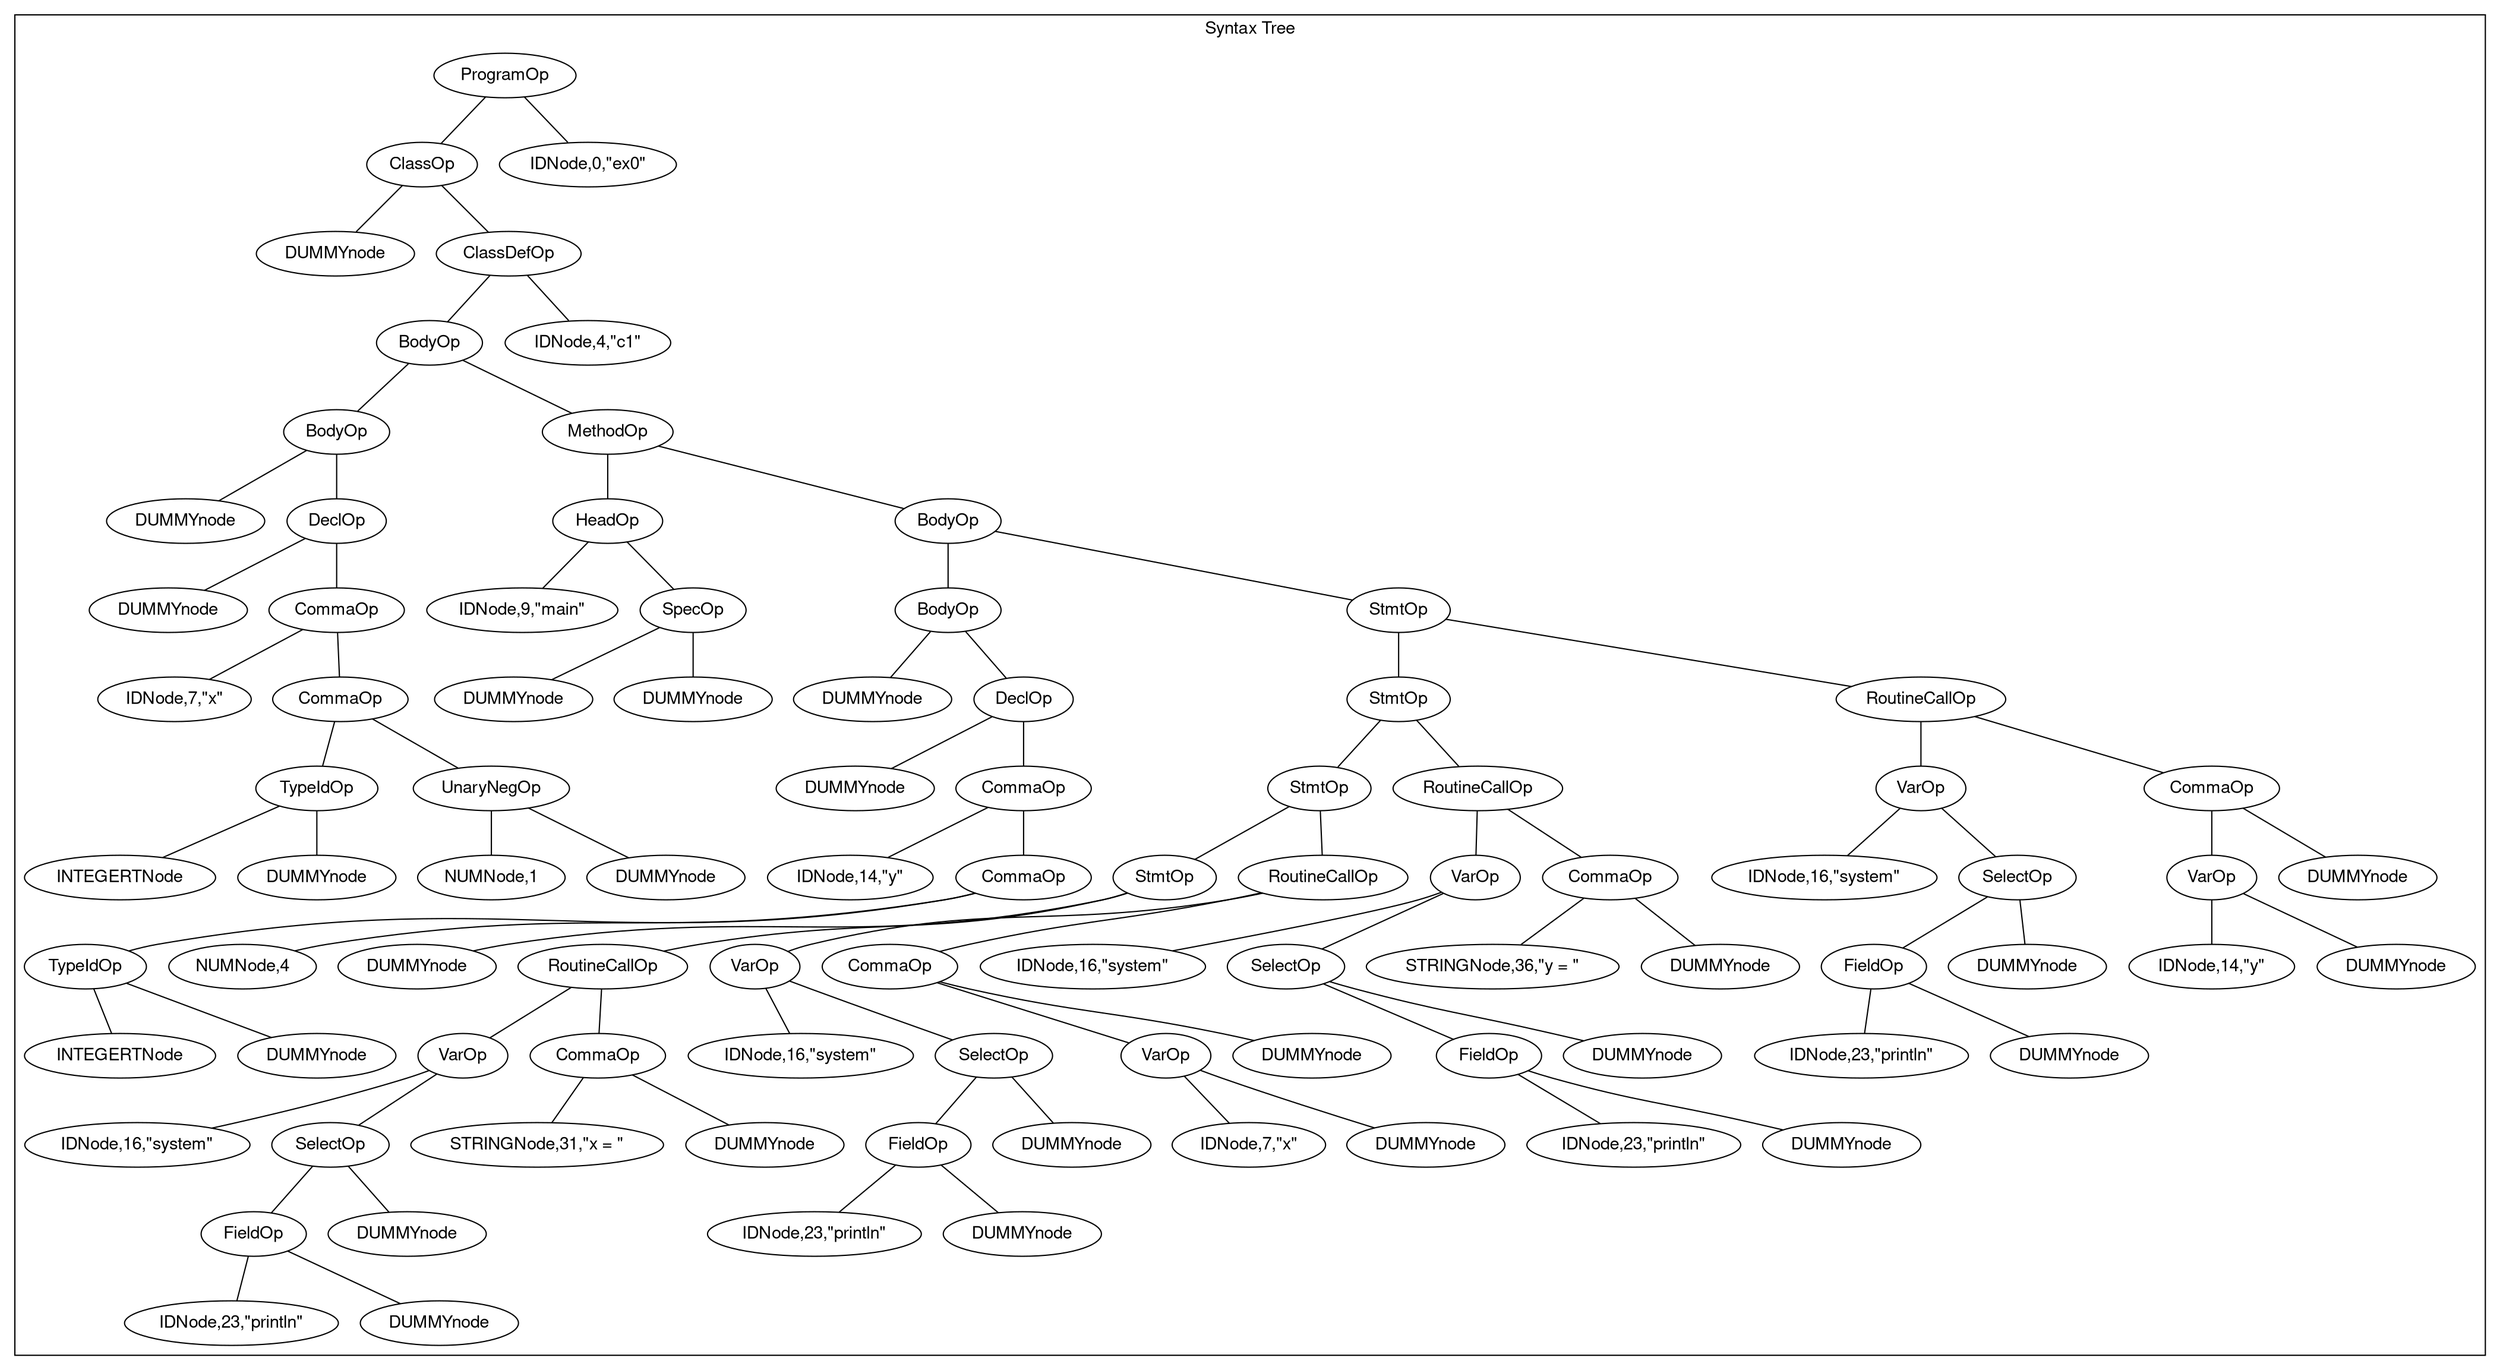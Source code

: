 graph "" 
   { 
   fontname="Helvetica,Arial,sans-serif" 
   node [fontname="Helvetica,Arial,sans-serif"] 
   edge [fontname="Helvetica,Arial,sans-serif"] 
   
   subgraph cluster01 
   { 
   label="Syntax Tree" 
   n00001 [label="ProgramOp"] ;
   n00002 [label="ClassOp"] ;
   n00001 -- n00002 ;
   n00003 [label="DUMMYnode"] ;
   n00002 -- n00003 ;
   n00004 [label="ClassDefOp"] ;
   n00002 -- n00004 ;
   n00005 [label="BodyOp"] ;
   n00004 -- n00005 ;
   n00006 [label="BodyOp"] ;
   n00005 -- n00006 ;
   n00007 [label="DUMMYnode"] ;
   n00006 -- n00007 ;
   n00008 [label="DeclOp"] ;
   n00006 -- n00008 ;
   n00009 [label="DUMMYnode"] ;
   n00008 -- n00009 ;
   n00010 [label="CommaOp"] ;
   n00008 -- n00010 ;
   n00011 [label="IDNode,7,\"x\""] ;
   n00010 -- n00011 ;
   n00012 [label="CommaOp"] ;
   n00010 -- n00012 ;
   n00013 [label="TypeIdOp"] ;
   n00012 -- n00013 ;
   n00014 [label="INTEGERTNode"] ;
   n00013 -- n00014 ;
   n00015 [label="DUMMYnode"] ;
   n00013 -- n00015 ;
   n00016 [label="UnaryNegOp"] ;
   n00012 -- n00016 ;
   n00017 [label="NUMNode,1"] ;
   n00016 -- n00017 ;
   n00018 [label="DUMMYnode"] ;
   n00016 -- n00018 ;
   n00019 [label="MethodOp"] ;
   n00005 -- n00019 ;
   n00020 [label="HeadOp"] ;
   n00019 -- n00020 ;
   n00021 [label="IDNode,9,\"main\""] ;
   n00020 -- n00021 ;
   n00022 [label="SpecOp"] ;
   n00020 -- n00022 ;
   n00023 [label="DUMMYnode"] ;
   n00022 -- n00023 ;
   n00024 [label="DUMMYnode"] ;
   n00022 -- n00024 ;
   n00025 [label="BodyOp"] ;
   n00019 -- n00025 ;
   n00026 [label="BodyOp"] ;
   n00025 -- n00026 ;
   n00027 [label="DUMMYnode"] ;
   n00026 -- n00027 ;
   n00028 [label="DeclOp"] ;
   n00026 -- n00028 ;
   n00029 [label="DUMMYnode"] ;
   n00028 -- n00029 ;
   n00030 [label="CommaOp"] ;
   n00028 -- n00030 ;
   n00031 [label="IDNode,14,\"y\""] ;
   n00030 -- n00031 ;
   n00032 [label="CommaOp"] ;
   n00030 -- n00032 ;
   n00033 [label="TypeIdOp"] ;
   n00032 -- n00033 ;
   n00034 [label="INTEGERTNode"] ;
   n00033 -- n00034 ;
   n00035 [label="DUMMYnode"] ;
   n00033 -- n00035 ;
   n00036 [label="NUMNode,4"] ;
   n00032 -- n00036 ;
   n00037 [label="StmtOp"] ;
   n00025 -- n00037 ;
   n00038 [label="StmtOp"] ;
   n00037 -- n00038 ;
   n00039 [label="StmtOp"] ;
   n00038 -- n00039 ;
   n00040 [label="StmtOp"] ;
   n00039 -- n00040 ;
   n00041 [label="DUMMYnode"] ;
   n00040 -- n00041 ;
   n00042 [label="RoutineCallOp"] ;
   n00040 -- n00042 ;
   n00043 [label="VarOp"] ;
   n00042 -- n00043 ;
   n00044 [label="IDNode,16,\"system\""] ;
   n00043 -- n00044 ;
   n00045 [label="SelectOp"] ;
   n00043 -- n00045 ;
   n00046 [label="FieldOp"] ;
   n00045 -- n00046 ;
   n00047 [label="IDNode,23,\"println\""] ;
   n00046 -- n00047 ;
   n00048 [label="DUMMYnode"] ;
   n00046 -- n00048 ;
   n00049 [label="DUMMYnode"] ;
   n00045 -- n00049 ;
   n00050 [label="CommaOp"] ;
   n00042 -- n00050 ;
   n00051 [label="STRINGNode,31,\"x = \""] ;
   n00050 -- n00051 ;
   n00052 [label="DUMMYnode"] ;
   n00050 -- n00052 ;
   n00053 [label="RoutineCallOp"] ;
   n00039 -- n00053 ;
   n00054 [label="VarOp"] ;
   n00053 -- n00054 ;
   n00055 [label="IDNode,16,\"system\""] ;
   n00054 -- n00055 ;
   n00056 [label="SelectOp"] ;
   n00054 -- n00056 ;
   n00057 [label="FieldOp"] ;
   n00056 -- n00057 ;
   n00058 [label="IDNode,23,\"println\""] ;
   n00057 -- n00058 ;
   n00059 [label="DUMMYnode"] ;
   n00057 -- n00059 ;
   n00060 [label="DUMMYnode"] ;
   n00056 -- n00060 ;
   n00061 [label="CommaOp"] ;
   n00053 -- n00061 ;
   n00062 [label="VarOp"] ;
   n00061 -- n00062 ;
   n00063 [label="IDNode,7,\"x\""] ;
   n00062 -- n00063 ;
   n00064 [label="DUMMYnode"] ;
   n00062 -- n00064 ;
   n00065 [label="DUMMYnode"] ;
   n00061 -- n00065 ;
   n00066 [label="RoutineCallOp"] ;
   n00038 -- n00066 ;
   n00067 [label="VarOp"] ;
   n00066 -- n00067 ;
   n00068 [label="IDNode,16,\"system\""] ;
   n00067 -- n00068 ;
   n00069 [label="SelectOp"] ;
   n00067 -- n00069 ;
   n00070 [label="FieldOp"] ;
   n00069 -- n00070 ;
   n00071 [label="IDNode,23,\"println\""] ;
   n00070 -- n00071 ;
   n00072 [label="DUMMYnode"] ;
   n00070 -- n00072 ;
   n00073 [label="DUMMYnode"] ;
   n00069 -- n00073 ;
   n00074 [label="CommaOp"] ;
   n00066 -- n00074 ;
   n00075 [label="STRINGNode,36,\"y = \""] ;
   n00074 -- n00075 ;
   n00076 [label="DUMMYnode"] ;
   n00074 -- n00076 ;
   n00077 [label="RoutineCallOp"] ;
   n00037 -- n00077 ;
   n00078 [label="VarOp"] ;
   n00077 -- n00078 ;
   n00079 [label="IDNode,16,\"system\""] ;
   n00078 -- n00079 ;
   n00080 [label="SelectOp"] ;
   n00078 -- n00080 ;
   n00081 [label="FieldOp"] ;
   n00080 -- n00081 ;
   n00082 [label="IDNode,23,\"println\""] ;
   n00081 -- n00082 ;
   n00083 [label="DUMMYnode"] ;
   n00081 -- n00083 ;
   n00084 [label="DUMMYnode"] ;
   n00080 -- n00084 ;
   n00085 [label="CommaOp"] ;
   n00077 -- n00085 ;
   n00086 [label="VarOp"] ;
   n00085 -- n00086 ;
   n00087 [label="IDNode,14,\"y\""] ;
   n00086 -- n00087 ;
   n00088 [label="DUMMYnode"] ;
   n00086 -- n00088 ;
   n00089 [label="DUMMYnode"] ;
   n00085 -- n00089 ;
   n00090 [label="IDNode,4,\"c1\""] ;
   n00004 -- n00090 ;
   n00091 [label="IDNode,0,\"ex0\""] ;
   n00001 -- n00091 ;
   } 
   } 
